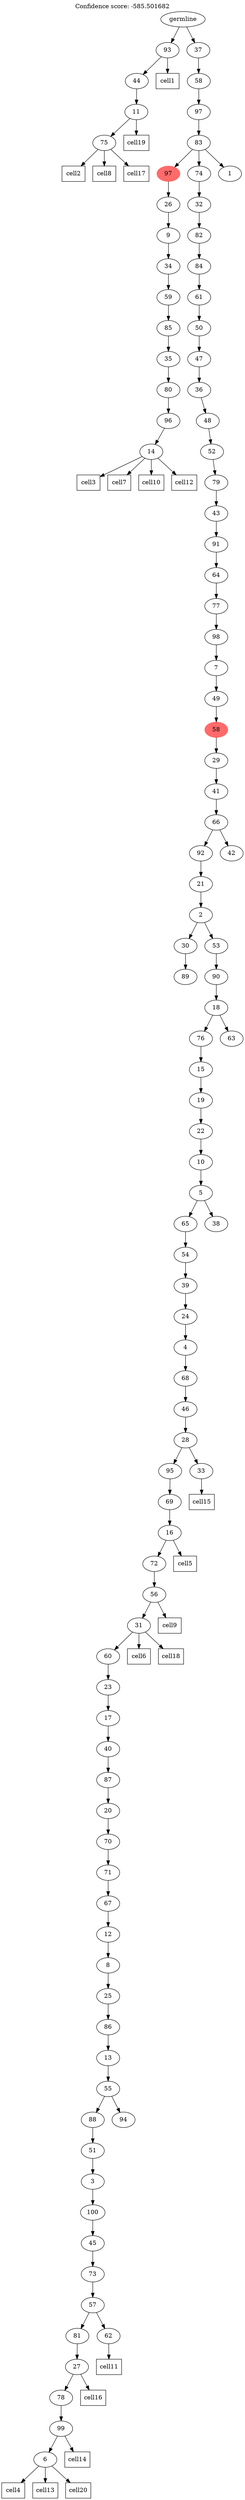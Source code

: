 digraph g {
	"101" -> "102";
	"102" [label="75"];
	"100" -> "101";
	"101" [label="11"];
	"99" -> "100";
	"100" [label="44"];
	"96" -> "97";
	"97" [label="14"];
	"95" -> "96";
	"96" [label="96"];
	"94" -> "95";
	"95" [label="80"];
	"93" -> "94";
	"94" [label="35"];
	"92" -> "93";
	"93" [label="85"];
	"91" -> "92";
	"92" [label="59"];
	"90" -> "91";
	"91" [label="34"];
	"89" -> "90";
	"90" [label="9"];
	"88" -> "89";
	"89" [label="26"];
	"85" -> "86";
	"86" [label="89"];
	"78" -> "79";
	"79" [label="6"];
	"77" -> "78";
	"78" [label="99"];
	"76" -> "77";
	"77" [label="78"];
	"75" -> "76";
	"76" [label="27"];
	"74" -> "75";
	"75" [label="81"];
	"74" -> "80";
	"80" [label="62"];
	"73" -> "74";
	"74" [label="57"];
	"72" -> "73";
	"73" [label="73"];
	"71" -> "72";
	"72" [label="45"];
	"70" -> "71";
	"71" [label="100"];
	"69" -> "70";
	"70" [label="3"];
	"68" -> "69";
	"69" [label="51"];
	"67" -> "68";
	"68" [label="88"];
	"67" -> "81";
	"81" [label="94"];
	"66" -> "67";
	"67" [label="55"];
	"65" -> "66";
	"66" [label="13"];
	"64" -> "65";
	"65" [label="86"];
	"63" -> "64";
	"64" [label="25"];
	"62" -> "63";
	"63" [label="8"];
	"61" -> "62";
	"62" [label="12"];
	"60" -> "61";
	"61" [label="67"];
	"59" -> "60";
	"60" [label="71"];
	"58" -> "59";
	"59" [label="70"];
	"57" -> "58";
	"58" [label="20"];
	"56" -> "57";
	"57" [label="87"];
	"55" -> "56";
	"56" [label="40"];
	"54" -> "55";
	"55" [label="17"];
	"53" -> "54";
	"54" [label="23"];
	"52" -> "53";
	"53" [label="60"];
	"51" -> "52";
	"52" [label="31"];
	"50" -> "51";
	"51" [label="56"];
	"49" -> "50";
	"50" [label="72"];
	"48" -> "49";
	"49" [label="16"];
	"47" -> "48";
	"48" [label="69"];
	"46" -> "47";
	"47" [label="95"];
	"46" -> "82";
	"82" [label="33"];
	"45" -> "46";
	"46" [label="28"];
	"44" -> "45";
	"45" [label="46"];
	"43" -> "44";
	"44" [label="68"];
	"42" -> "43";
	"43" [label="4"];
	"41" -> "42";
	"42" [label="24"];
	"40" -> "41";
	"41" [label="39"];
	"39" -> "40";
	"40" [label="54"];
	"38" -> "39";
	"39" [label="65"];
	"38" -> "83";
	"83" [label="38"];
	"37" -> "38";
	"38" [label="5"];
	"36" -> "37";
	"37" [label="10"];
	"35" -> "36";
	"36" [label="22"];
	"34" -> "35";
	"35" [label="19"];
	"33" -> "34";
	"34" [label="15"];
	"32" -> "33";
	"33" [label="76"];
	"32" -> "84";
	"84" [label="63"];
	"31" -> "32";
	"32" [label="18"];
	"30" -> "31";
	"31" [label="90"];
	"29" -> "30";
	"30" [label="53"];
	"29" -> "85";
	"85" [label="30"];
	"28" -> "29";
	"29" [label="2"];
	"27" -> "28";
	"28" [label="21"];
	"26" -> "27";
	"27" [label="92"];
	"26" -> "87";
	"87" [label="42"];
	"25" -> "26";
	"26" [label="66"];
	"24" -> "25";
	"25" [label="41"];
	"23" -> "24";
	"24" [label="29"];
	"22" -> "23";
	"23" [color=indianred1, style=filled, label="58"];
	"21" -> "22";
	"22" [label="49"];
	"20" -> "21";
	"21" [label="7"];
	"19" -> "20";
	"20" [label="98"];
	"18" -> "19";
	"19" [label="77"];
	"17" -> "18";
	"18" [label="64"];
	"16" -> "17";
	"17" [label="91"];
	"15" -> "16";
	"16" [label="43"];
	"14" -> "15";
	"15" [label="79"];
	"13" -> "14";
	"14" [label="52"];
	"12" -> "13";
	"13" [label="48"];
	"11" -> "12";
	"12" [label="36"];
	"10" -> "11";
	"11" [label="47"];
	"9" -> "10";
	"10" [label="50"];
	"8" -> "9";
	"9" [label="61"];
	"7" -> "8";
	"8" [label="84"];
	"6" -> "7";
	"7" [label="82"];
	"5" -> "6";
	"6" [label="32"];
	"4" -> "5";
	"5" [label="74"];
	"4" -> "88";
	"88" [color=indianred1, style=filled, label="97"];
	"4" -> "98";
	"98" [label="1"];
	"3" -> "4";
	"4" [label="83"];
	"2" -> "3";
	"3" [label="97"];
	"1" -> "2";
	"2" [label="58"];
	"0" -> "1";
	"1" [label="37"];
	"0" -> "99";
	"99" [label="93"];
	"0" [label="germline"];
	"99" -> "cell1";
	"cell1" [shape=box];
	"102" -> "cell2";
	"cell2" [shape=box];
	"97" -> "cell3";
	"cell3" [shape=box];
	"79" -> "cell4";
	"cell4" [shape=box];
	"49" -> "cell5";
	"cell5" [shape=box];
	"52" -> "cell6";
	"cell6" [shape=box];
	"97" -> "cell7";
	"cell7" [shape=box];
	"102" -> "cell8";
	"cell8" [shape=box];
	"51" -> "cell9";
	"cell9" [shape=box];
	"97" -> "cell10";
	"cell10" [shape=box];
	"80" -> "cell11";
	"cell11" [shape=box];
	"97" -> "cell12";
	"cell12" [shape=box];
	"79" -> "cell13";
	"cell13" [shape=box];
	"78" -> "cell14";
	"cell14" [shape=box];
	"82" -> "cell15";
	"cell15" [shape=box];
	"76" -> "cell16";
	"cell16" [shape=box];
	"102" -> "cell17";
	"cell17" [shape=box];
	"52" -> "cell18";
	"cell18" [shape=box];
	"101" -> "cell19";
	"cell19" [shape=box];
	"79" -> "cell20";
	"cell20" [shape=box];
	labelloc="t";
	label="Confidence score: -585.501682";
}
